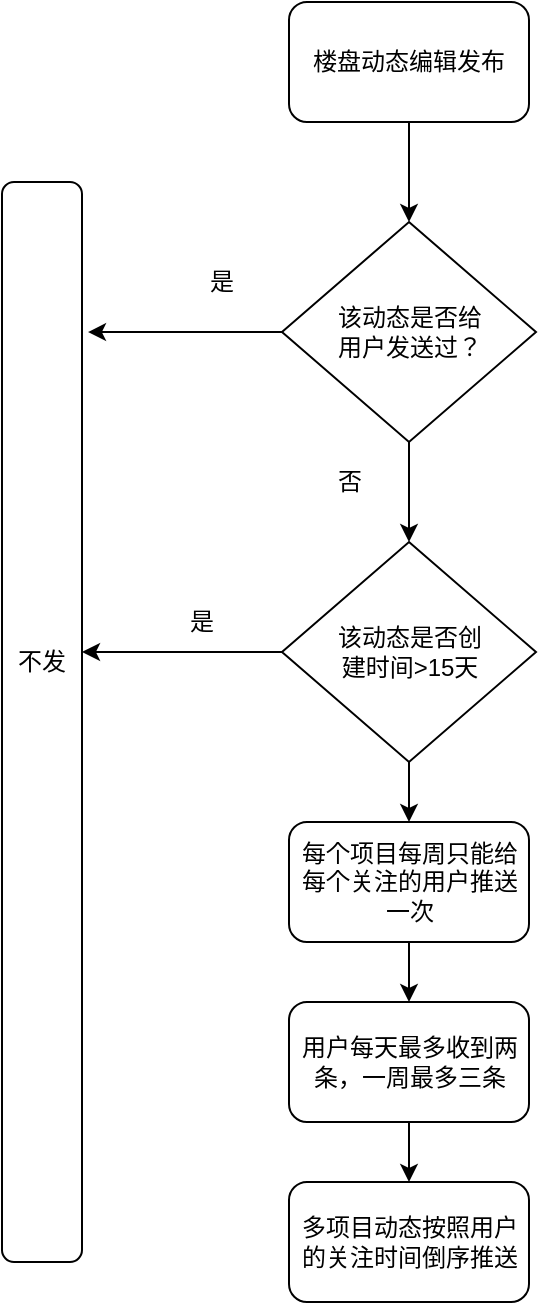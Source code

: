 <mxfile version="13.10.2" type="github">
  <diagram id="WbyLtJg-H4jcwmG8Qwt9" name="Page-1">
    <mxGraphModel dx="2062" dy="1122" grid="1" gridSize="10" guides="1" tooltips="1" connect="1" arrows="1" fold="1" page="1" pageScale="1" pageWidth="827" pageHeight="1169" math="0" shadow="0">
      <root>
        <mxCell id="0" />
        <mxCell id="1" parent="0" />
        <mxCell id="zUZ9NEfKIliYSl2klIuX-7" style="edgeStyle=orthogonalEdgeStyle;rounded=0;orthogonalLoop=1;jettySize=auto;html=1;entryX=0.5;entryY=0;entryDx=0;entryDy=0;" edge="1" parent="1" source="zUZ9NEfKIliYSl2klIuX-2" target="zUZ9NEfKIliYSl2klIuX-5">
          <mxGeometry relative="1" as="geometry" />
        </mxCell>
        <mxCell id="zUZ9NEfKIliYSl2klIuX-2" value="" style="rounded=1;whiteSpace=wrap;html=1;" vertex="1" parent="1">
          <mxGeometry x="243.5" y="50" width="120" height="60" as="geometry" />
        </mxCell>
        <mxCell id="zUZ9NEfKIliYSl2klIuX-3" value="楼盘动态编辑发布" style="text;html=1;strokeColor=none;fillColor=none;align=center;verticalAlign=middle;whiteSpace=wrap;rounded=0;" vertex="1" parent="1">
          <mxGeometry x="246" y="65" width="115" height="30" as="geometry" />
        </mxCell>
        <mxCell id="zUZ9NEfKIliYSl2klIuX-12" style="edgeStyle=orthogonalEdgeStyle;rounded=0;orthogonalLoop=1;jettySize=auto;html=1;entryX=0.5;entryY=0;entryDx=0;entryDy=0;" edge="1" parent="1" source="zUZ9NEfKIliYSl2klIuX-5" target="zUZ9NEfKIliYSl2klIuX-10">
          <mxGeometry relative="1" as="geometry" />
        </mxCell>
        <mxCell id="zUZ9NEfKIliYSl2klIuX-28" style="edgeStyle=orthogonalEdgeStyle;rounded=0;orthogonalLoop=1;jettySize=auto;html=1;entryX=1.075;entryY=0.139;entryDx=0;entryDy=0;entryPerimeter=0;" edge="1" parent="1" source="zUZ9NEfKIliYSl2klIuX-5" target="zUZ9NEfKIliYSl2klIuX-14">
          <mxGeometry relative="1" as="geometry" />
        </mxCell>
        <mxCell id="zUZ9NEfKIliYSl2klIuX-5" value="" style="rhombus;whiteSpace=wrap;html=1;" vertex="1" parent="1">
          <mxGeometry x="240" y="160" width="127" height="110" as="geometry" />
        </mxCell>
        <mxCell id="zUZ9NEfKIliYSl2klIuX-6" value="该动态是否给用户发送过？" style="text;html=1;strokeColor=none;fillColor=none;align=center;verticalAlign=middle;whiteSpace=wrap;rounded=0;" vertex="1" parent="1">
          <mxGeometry x="264.75" y="200" width="77.5" height="30" as="geometry" />
        </mxCell>
        <mxCell id="zUZ9NEfKIliYSl2klIuX-8" value="否" style="text;html=1;strokeColor=none;fillColor=none;align=center;verticalAlign=middle;whiteSpace=wrap;rounded=0;" vertex="1" parent="1">
          <mxGeometry x="253.5" y="280" width="40" height="20" as="geometry" />
        </mxCell>
        <mxCell id="zUZ9NEfKIliYSl2klIuX-9" value="是" style="text;html=1;strokeColor=none;fillColor=none;align=center;verticalAlign=middle;whiteSpace=wrap;rounded=0;" vertex="1" parent="1">
          <mxGeometry x="190" y="180" width="40" height="20" as="geometry" />
        </mxCell>
        <mxCell id="zUZ9NEfKIliYSl2klIuX-17" style="edgeStyle=orthogonalEdgeStyle;rounded=0;orthogonalLoop=1;jettySize=auto;html=1;entryX=1;entryY=0.25;entryDx=0;entryDy=0;" edge="1" parent="1" source="zUZ9NEfKIliYSl2klIuX-10" target="zUZ9NEfKIliYSl2klIuX-16">
          <mxGeometry relative="1" as="geometry" />
        </mxCell>
        <mxCell id="zUZ9NEfKIliYSl2klIuX-20" style="edgeStyle=orthogonalEdgeStyle;rounded=0;orthogonalLoop=1;jettySize=auto;html=1;" edge="1" parent="1" source="zUZ9NEfKIliYSl2klIuX-10" target="zUZ9NEfKIliYSl2klIuX-19">
          <mxGeometry relative="1" as="geometry" />
        </mxCell>
        <mxCell id="zUZ9NEfKIliYSl2klIuX-10" value="" style="rhombus;whiteSpace=wrap;html=1;" vertex="1" parent="1">
          <mxGeometry x="240" y="320" width="127" height="110" as="geometry" />
        </mxCell>
        <mxCell id="zUZ9NEfKIliYSl2klIuX-11" value="该动态是否创建时间&amp;gt;15天" style="text;html=1;strokeColor=none;fillColor=none;align=center;verticalAlign=middle;whiteSpace=wrap;rounded=0;" vertex="1" parent="1">
          <mxGeometry x="264.75" y="360" width="77.5" height="30" as="geometry" />
        </mxCell>
        <mxCell id="zUZ9NEfKIliYSl2klIuX-14" value="" style="rounded=1;whiteSpace=wrap;html=1;" vertex="1" parent="1">
          <mxGeometry x="100" y="140" width="40" height="540" as="geometry" />
        </mxCell>
        <mxCell id="zUZ9NEfKIliYSl2klIuX-16" value="不发" style="text;html=1;strokeColor=none;fillColor=none;align=center;verticalAlign=middle;whiteSpace=wrap;rounded=0;" vertex="1" parent="1">
          <mxGeometry x="100" y="370" width="40" height="20" as="geometry" />
        </mxCell>
        <mxCell id="zUZ9NEfKIliYSl2klIuX-18" value="是" style="text;html=1;strokeColor=none;fillColor=none;align=center;verticalAlign=middle;whiteSpace=wrap;rounded=0;" vertex="1" parent="1">
          <mxGeometry x="180" y="350" width="40" height="20" as="geometry" />
        </mxCell>
        <mxCell id="zUZ9NEfKIliYSl2klIuX-22" style="edgeStyle=orthogonalEdgeStyle;rounded=0;orthogonalLoop=1;jettySize=auto;html=1;entryX=0.5;entryY=0;entryDx=0;entryDy=0;" edge="1" parent="1" source="zUZ9NEfKIliYSl2klIuX-19" target="zUZ9NEfKIliYSl2klIuX-21">
          <mxGeometry relative="1" as="geometry" />
        </mxCell>
        <mxCell id="zUZ9NEfKIliYSl2klIuX-19" value="每个项目每周只能给每个关注的用户推送一次" style="rounded=1;whiteSpace=wrap;html=1;" vertex="1" parent="1">
          <mxGeometry x="243.5" y="460" width="120" height="60" as="geometry" />
        </mxCell>
        <mxCell id="zUZ9NEfKIliYSl2klIuX-26" style="edgeStyle=orthogonalEdgeStyle;rounded=0;orthogonalLoop=1;jettySize=auto;html=1;" edge="1" parent="1" source="zUZ9NEfKIliYSl2klIuX-21" target="zUZ9NEfKIliYSl2klIuX-25">
          <mxGeometry relative="1" as="geometry" />
        </mxCell>
        <mxCell id="zUZ9NEfKIliYSl2klIuX-21" value="用户每天最多收到两条，一周最多三条" style="rounded=1;whiteSpace=wrap;html=1;" vertex="1" parent="1">
          <mxGeometry x="243.5" y="550" width="120" height="60" as="geometry" />
        </mxCell>
        <mxCell id="zUZ9NEfKIliYSl2klIuX-25" value="多项目动态按照用户的关注时间倒序推送" style="rounded=1;whiteSpace=wrap;html=1;" vertex="1" parent="1">
          <mxGeometry x="243.5" y="640" width="120" height="60" as="geometry" />
        </mxCell>
      </root>
    </mxGraphModel>
  </diagram>
</mxfile>
